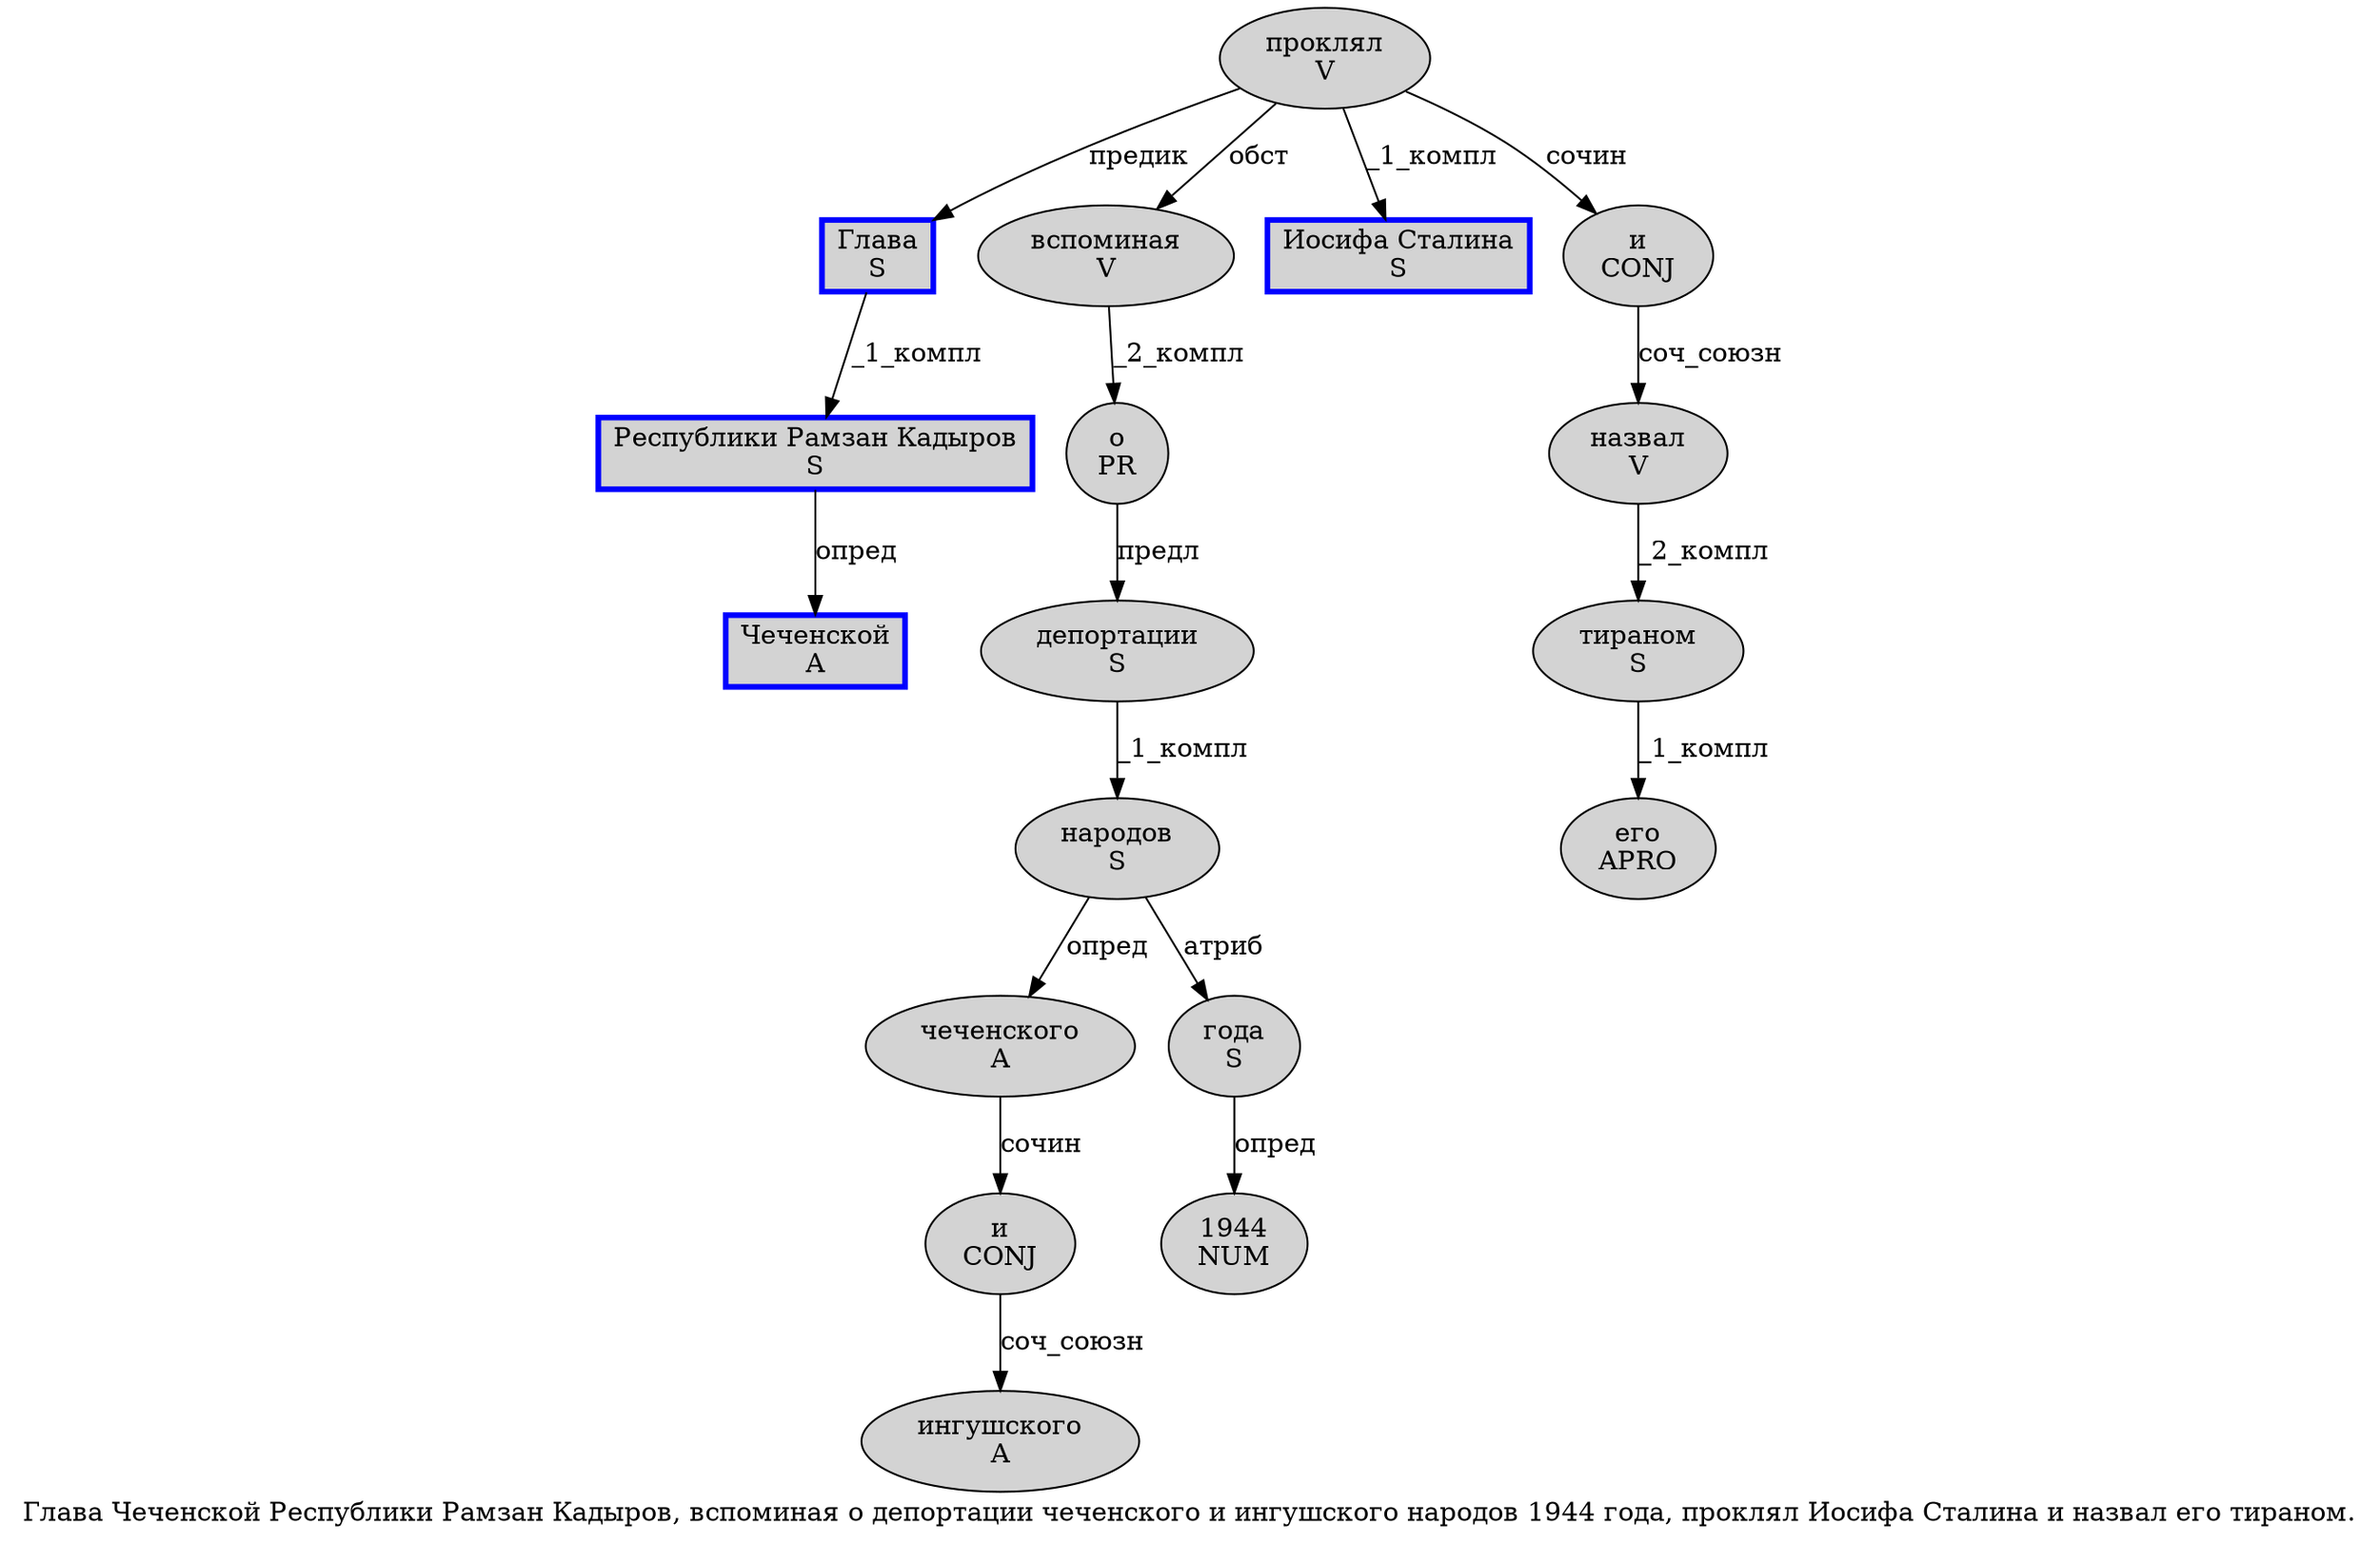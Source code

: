 digraph SENTENCE_426 {
	graph [label="Глава Чеченской Республики Рамзан Кадыров, вспоминая о депортации чеченского и ингушского народов 1944 года, проклял Иосифа Сталина и назвал его тираном."]
	node [style=filled]
		0 [label="Глава
S" color=blue fillcolor=lightgray penwidth=3 shape=box]
		1 [label="Чеченской
A" color=blue fillcolor=lightgray penwidth=3 shape=box]
		2 [label="Республики Рамзан Кадыров
S" color=blue fillcolor=lightgray penwidth=3 shape=box]
		4 [label="вспоминая
V" color="" fillcolor=lightgray penwidth=1 shape=ellipse]
		5 [label="о
PR" color="" fillcolor=lightgray penwidth=1 shape=ellipse]
		6 [label="депортации
S" color="" fillcolor=lightgray penwidth=1 shape=ellipse]
		7 [label="чеченского
A" color="" fillcolor=lightgray penwidth=1 shape=ellipse]
		8 [label="и
CONJ" color="" fillcolor=lightgray penwidth=1 shape=ellipse]
		9 [label="ингушского
A" color="" fillcolor=lightgray penwidth=1 shape=ellipse]
		10 [label="народов
S" color="" fillcolor=lightgray penwidth=1 shape=ellipse]
		11 [label="1944
NUM" color="" fillcolor=lightgray penwidth=1 shape=ellipse]
		12 [label="года
S" color="" fillcolor=lightgray penwidth=1 shape=ellipse]
		14 [label="проклял
V" color="" fillcolor=lightgray penwidth=1 shape=ellipse]
		15 [label="Иосифа Сталина
S" color=blue fillcolor=lightgray penwidth=3 shape=box]
		16 [label="и
CONJ" color="" fillcolor=lightgray penwidth=1 shape=ellipse]
		17 [label="назвал
V" color="" fillcolor=lightgray penwidth=1 shape=ellipse]
		18 [label="его
APRO" color="" fillcolor=lightgray penwidth=1 shape=ellipse]
		19 [label="тираном
S" color="" fillcolor=lightgray penwidth=1 shape=ellipse]
			6 -> 10 [label="_1_компл"]
			14 -> 0 [label="предик"]
			14 -> 4 [label="обст"]
			14 -> 15 [label="_1_компл"]
			14 -> 16 [label="сочин"]
			0 -> 2 [label="_1_компл"]
			7 -> 8 [label="сочин"]
			5 -> 6 [label="предл"]
			16 -> 17 [label="соч_союзн"]
			4 -> 5 [label="_2_компл"]
			19 -> 18 [label="_1_компл"]
			12 -> 11 [label="опред"]
			17 -> 19 [label="_2_компл"]
			2 -> 1 [label="опред"]
			8 -> 9 [label="соч_союзн"]
			10 -> 7 [label="опред"]
			10 -> 12 [label="атриб"]
}